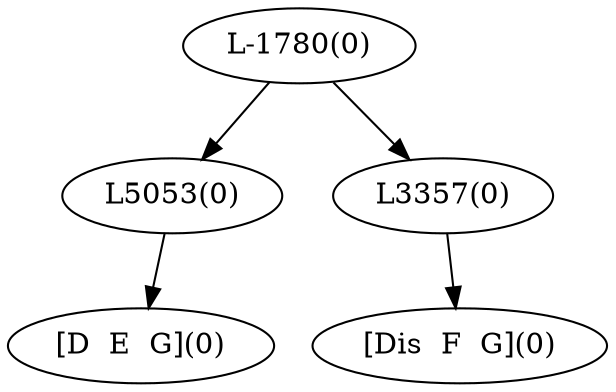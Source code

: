 digraph sample{
"L5053(0)"->"[D  E  G](0)"
"L3357(0)"->"[Dis  F  G](0)"
"L-1780(0)"->"L5053(0)"
"L-1780(0)"->"L3357(0)"
{rank = min; "L-1780(0)"}
{rank = same; "L5053(0)"; "L3357(0)";}
{rank = max; "[D  E  G](0)"; "[Dis  F  G](0)";}
}